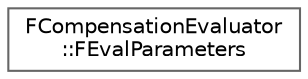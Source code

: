 digraph "Graphical Class Hierarchy"
{
 // INTERACTIVE_SVG=YES
 // LATEX_PDF_SIZE
  bgcolor="transparent";
  edge [fontname=Helvetica,fontsize=10,labelfontname=Helvetica,labelfontsize=10];
  node [fontname=Helvetica,fontsize=10,shape=box,height=0.2,width=0.4];
  rankdir="LR";
  Node0 [id="Node000000",label="FCompensationEvaluator\l::FEvalParameters",height=0.2,width=0.4,color="grey40", fillcolor="white", style="filled",URL="$de/d3e/structFCompensationEvaluator_1_1FEvalParameters.html",tooltip=" "];
}

